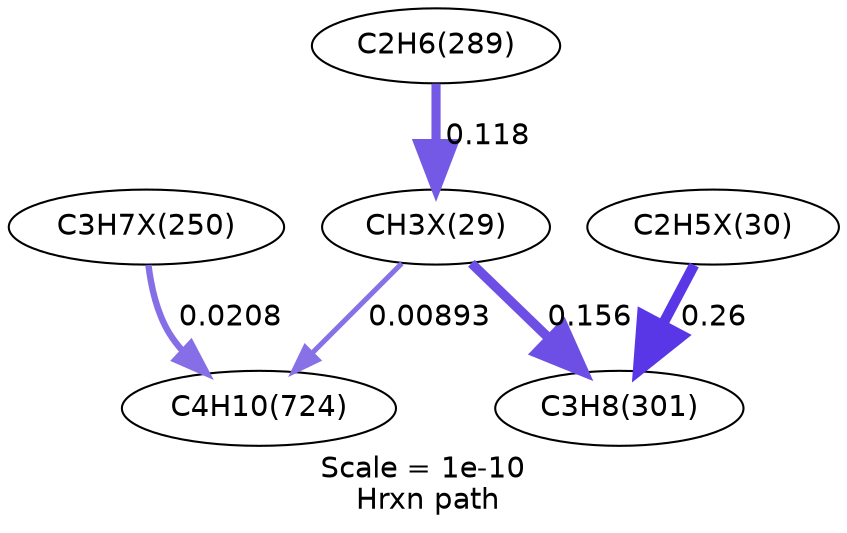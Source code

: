 digraph reaction_paths {
center=1;
s25 -> s35[fontname="Helvetica", style="setlinewidth(4.39)", arrowsize=2.19, color="0.7, 0.618, 0.9"
, label=" 0.118"];
s35 -> s28[fontname="Helvetica", style="setlinewidth(2.44)", arrowsize=1.22, color="0.7, 0.509, 0.9"
, label=" 0.00893"];
s35 -> s26[fontname="Helvetica", style="setlinewidth(4.6)", arrowsize=2.3, color="0.7, 0.656, 0.9"
, label=" 0.156"];
s36 -> s26[fontname="Helvetica", style="setlinewidth(4.98)", arrowsize=2.49, color="0.7, 0.76, 0.9"
, label=" 0.26"];
s56 -> s28[fontname="Helvetica", style="setlinewidth(3.08)", arrowsize=1.54, color="0.7, 0.521, 0.9"
, label=" 0.0208"];
s25 [ fontname="Helvetica", label="C2H6(289)"];
s26 [ fontname="Helvetica", label="C3H8(301)"];
s28 [ fontname="Helvetica", label="C4H10(724)"];
s35 [ fontname="Helvetica", label="CH3X(29)"];
s36 [ fontname="Helvetica", label="C2H5X(30)"];
s56 [ fontname="Helvetica", label="C3H7X(250)"];
 label = "Scale = 1e-10\l Hrxn path";
 fontname = "Helvetica";
}
